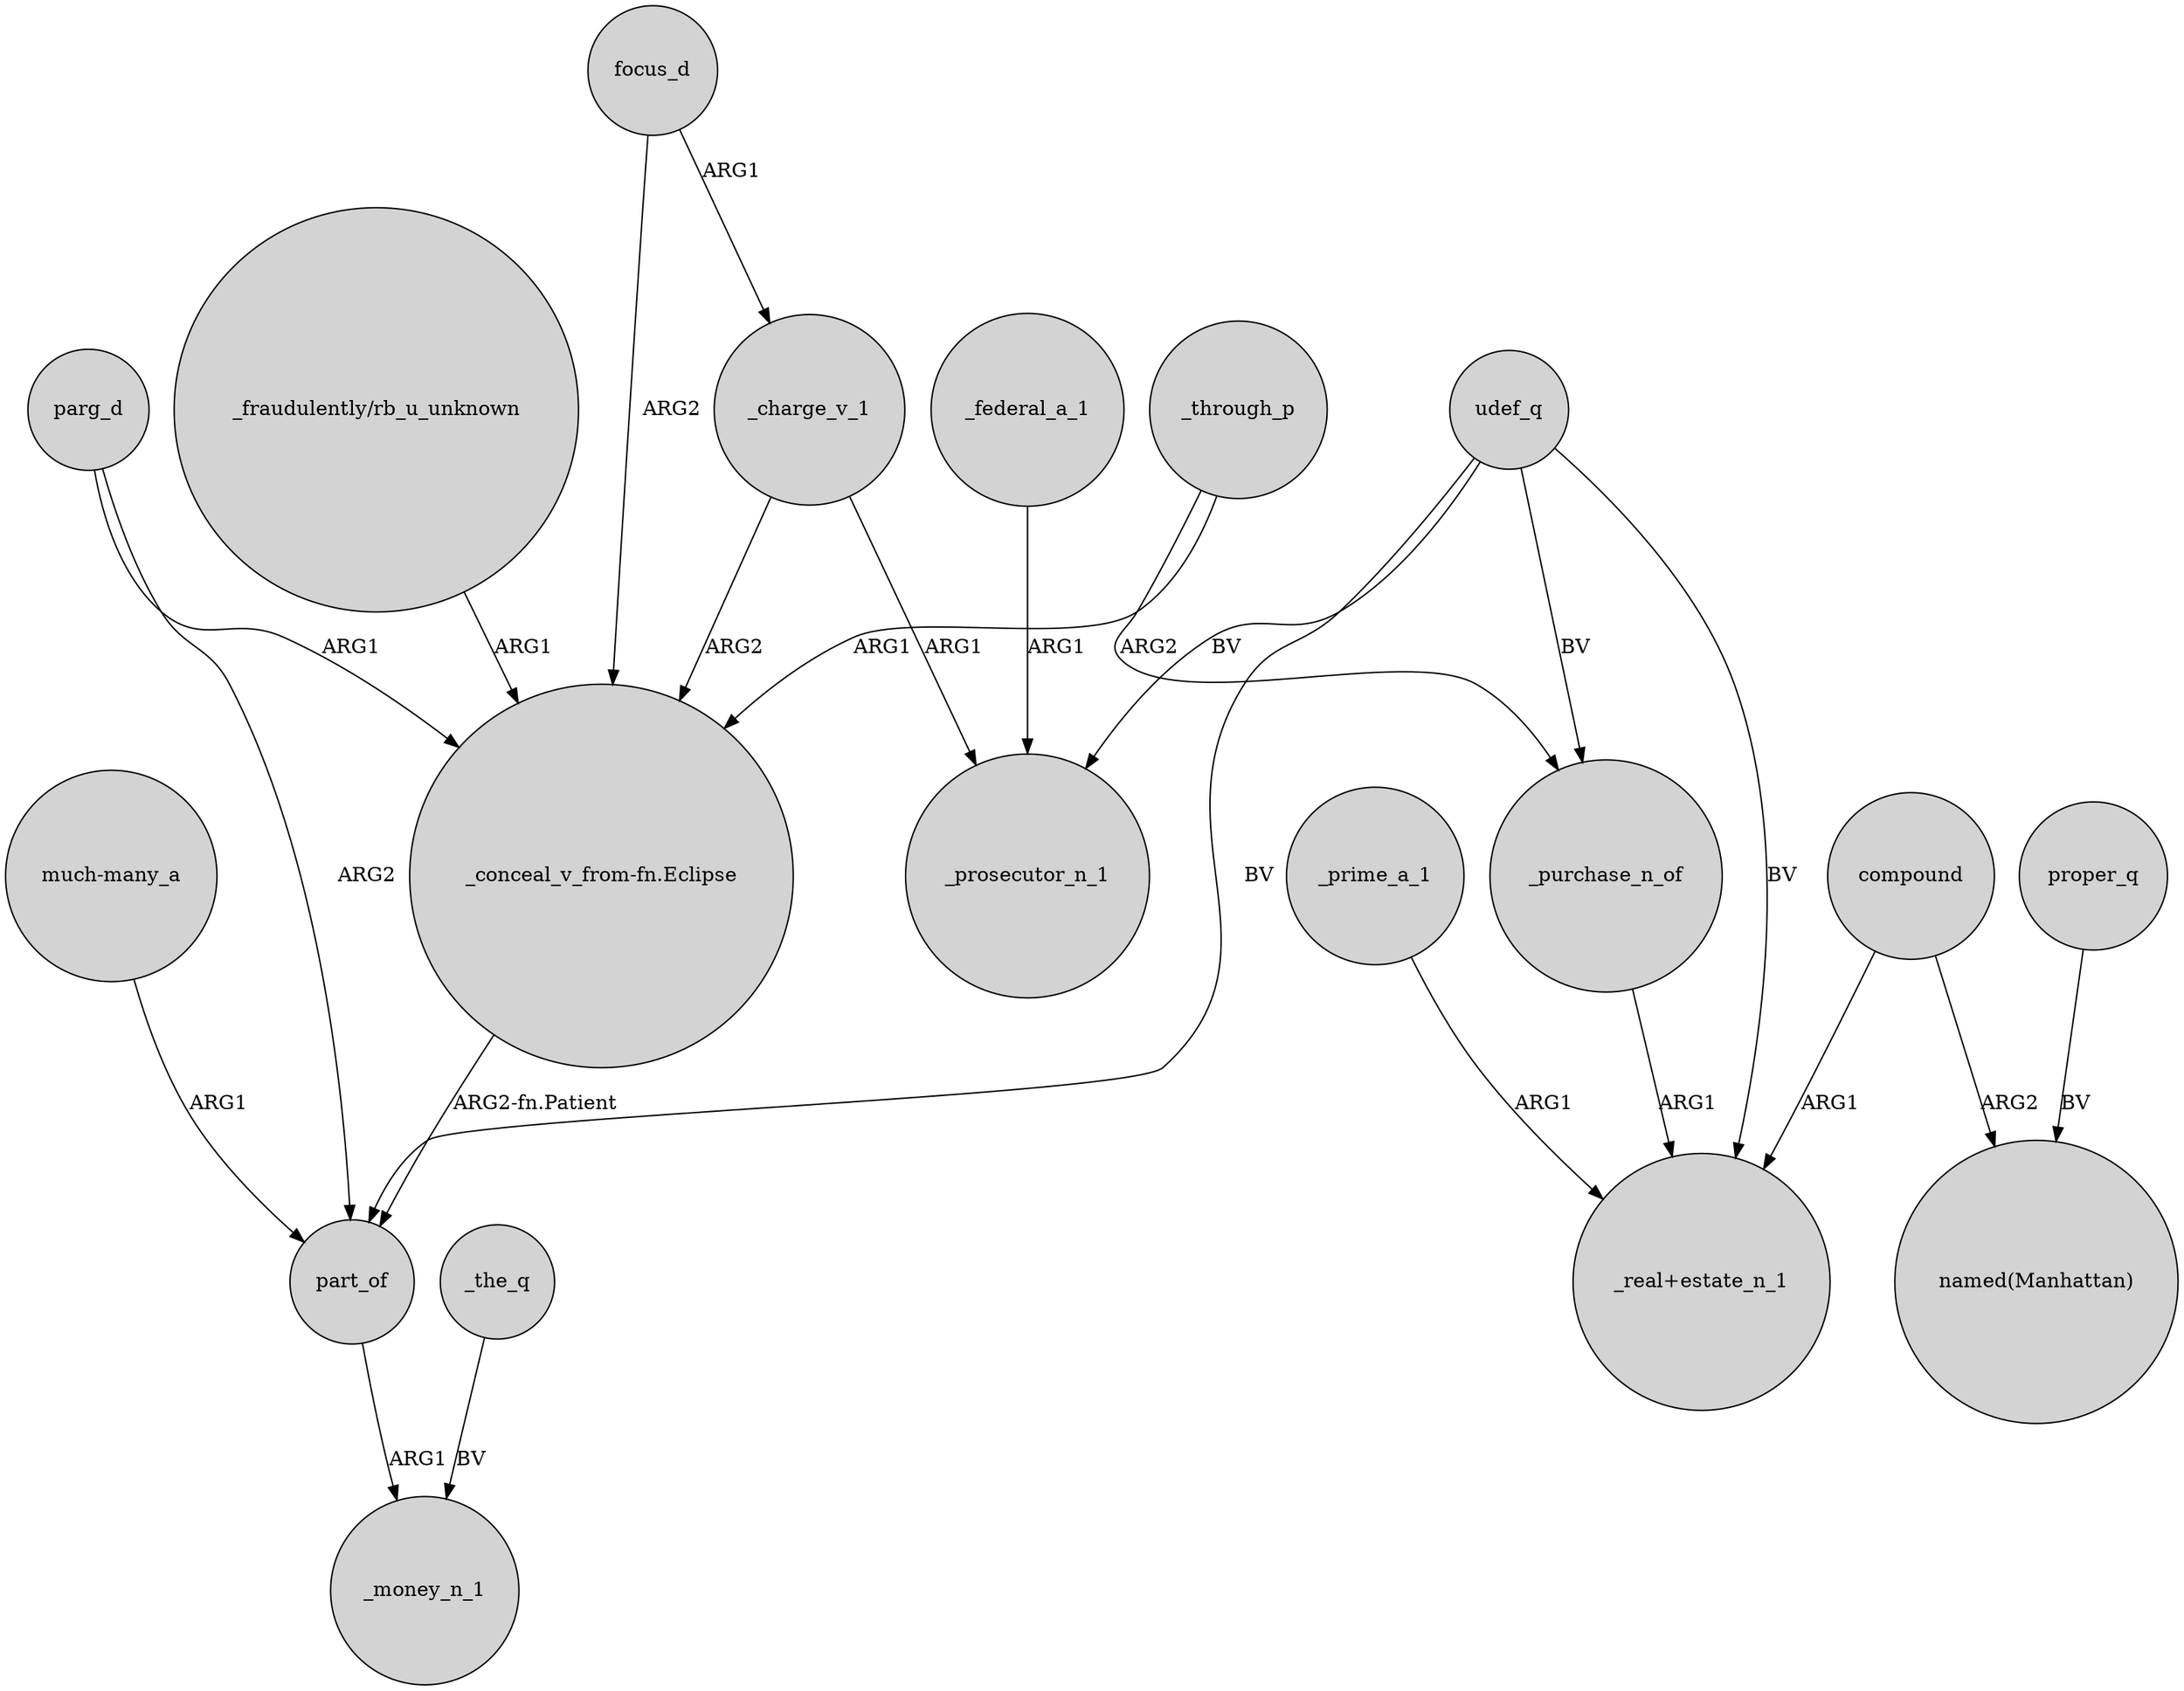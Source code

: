 digraph {
	node [shape=circle style=filled]
	udef_q -> part_of [label=BV]
	_the_q -> _money_n_1 [label=BV]
	_prime_a_1 -> "_real+estate_n_1" [label=ARG1]
	"much-many_a" -> part_of [label=ARG1]
	proper_q -> "named(Manhattan)" [label=BV]
	udef_q -> _prosecutor_n_1 [label=BV]
	compound -> "named(Manhattan)" [label=ARG2]
	parg_d -> "_conceal_v_from-fn.Eclipse" [label=ARG1]
	part_of -> _money_n_1 [label=ARG1]
	focus_d -> "_conceal_v_from-fn.Eclipse" [label=ARG2]
	udef_q -> "_real+estate_n_1" [label=BV]
	compound -> "_real+estate_n_1" [label=ARG1]
	_charge_v_1 -> "_conceal_v_from-fn.Eclipse" [label=ARG2]
	focus_d -> _charge_v_1 [label=ARG1]
	_through_p -> _purchase_n_of [label=ARG2]
	_through_p -> "_conceal_v_from-fn.Eclipse" [label=ARG1]
	"_fraudulently/rb_u_unknown" -> "_conceal_v_from-fn.Eclipse" [label=ARG1]
	_charge_v_1 -> _prosecutor_n_1 [label=ARG1]
	"_conceal_v_from-fn.Eclipse" -> part_of [label="ARG2-fn.Patient"]
	parg_d -> part_of [label=ARG2]
	udef_q -> _purchase_n_of [label=BV]
	_federal_a_1 -> _prosecutor_n_1 [label=ARG1]
	_purchase_n_of -> "_real+estate_n_1" [label=ARG1]
}
